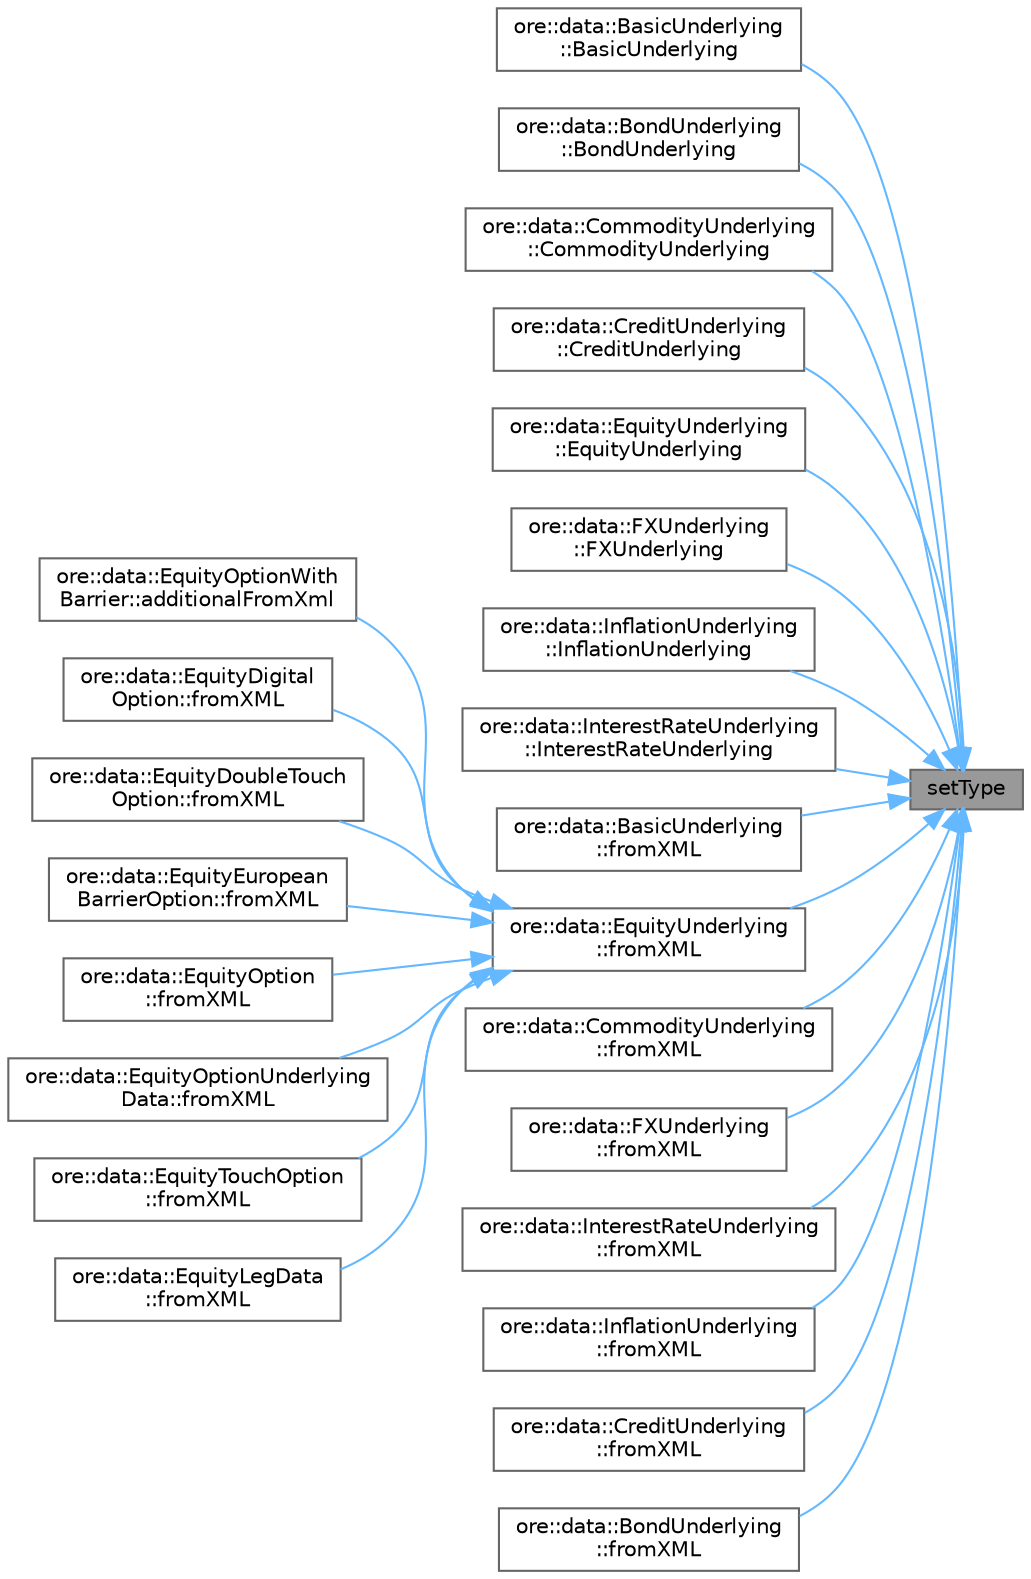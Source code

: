 digraph "setType"
{
 // INTERACTIVE_SVG=YES
 // LATEX_PDF_SIZE
  bgcolor="transparent";
  edge [fontname=Helvetica,fontsize=10,labelfontname=Helvetica,labelfontsize=10];
  node [fontname=Helvetica,fontsize=10,shape=box,height=0.2,width=0.4];
  rankdir="RL";
  Node1 [label="setType",height=0.2,width=0.4,color="gray40", fillcolor="grey60", style="filled", fontcolor="black",tooltip=" "];
  Node1 -> Node2 [dir="back",color="steelblue1",style="solid"];
  Node2 [label="ore::data::BasicUnderlying\l::BasicUnderlying",height=0.2,width=0.4,color="grey40", fillcolor="white", style="filled",URL="$classore_1_1data_1_1_basic_underlying.html#afe2a656ffad788d3824ad24553355c27",tooltip="Default Constructor."];
  Node1 -> Node3 [dir="back",color="steelblue1",style="solid"];
  Node3 [label="ore::data::BondUnderlying\l::BondUnderlying",height=0.2,width=0.4,color="grey40", fillcolor="white", style="filled",URL="$classore_1_1data_1_1_bond_underlying.html#ab9c2e7a8763e76b2719729d4cbec296d",tooltip="Default constructor."];
  Node1 -> Node4 [dir="back",color="steelblue1",style="solid"];
  Node4 [label="ore::data::CommodityUnderlying\l::CommodityUnderlying",height=0.2,width=0.4,color="grey40", fillcolor="white", style="filled",URL="$classore_1_1data_1_1_commodity_underlying.html#a35a0f34e65409d2b0ed0281a4248e679",tooltip="Default Constructor."];
  Node1 -> Node5 [dir="back",color="steelblue1",style="solid"];
  Node5 [label="ore::data::CreditUnderlying\l::CreditUnderlying",height=0.2,width=0.4,color="grey40", fillcolor="white", style="filled",URL="$classore_1_1data_1_1_credit_underlying.html#abea3ad3c18d0d820fcbcfc5f09d78980",tooltip="Default Constructor."];
  Node1 -> Node6 [dir="back",color="steelblue1",style="solid"];
  Node6 [label="ore::data::EquityUnderlying\l::EquityUnderlying",height=0.2,width=0.4,color="grey40", fillcolor="white", style="filled",URL="$classore_1_1data_1_1_equity_underlying.html#a91a1a243738f6fefe28e1272b301203c",tooltip="Default constructor."];
  Node1 -> Node7 [dir="back",color="steelblue1",style="solid"];
  Node7 [label="ore::data::FXUnderlying\l::FXUnderlying",height=0.2,width=0.4,color="grey40", fillcolor="white", style="filled",URL="$classore_1_1data_1_1_f_x_underlying.html#ab8da3f223cdbe9c21c5d0e1167d923c4",tooltip="Default Constructor."];
  Node1 -> Node8 [dir="back",color="steelblue1",style="solid"];
  Node8 [label="ore::data::InflationUnderlying\l::InflationUnderlying",height=0.2,width=0.4,color="grey40", fillcolor="white", style="filled",URL="$classore_1_1data_1_1_inflation_underlying.html#aa529d54714fe360982447470c72c733f",tooltip="Default Constructor."];
  Node1 -> Node9 [dir="back",color="steelblue1",style="solid"];
  Node9 [label="ore::data::InterestRateUnderlying\l::InterestRateUnderlying",height=0.2,width=0.4,color="grey40", fillcolor="white", style="filled",URL="$classore_1_1data_1_1_interest_rate_underlying.html#a4761fab2538736885b9eadea585a0245",tooltip="Default Constructor."];
  Node1 -> Node10 [dir="back",color="steelblue1",style="solid"];
  Node10 [label="ore::data::BasicUnderlying\l::fromXML",height=0.2,width=0.4,color="grey40", fillcolor="white", style="filled",URL="$classore_1_1data_1_1_basic_underlying.html#a7741ae0fc924943de5bfe02928262eb7",tooltip=" "];
  Node1 -> Node11 [dir="back",color="steelblue1",style="solid"];
  Node11 [label="ore::data::EquityUnderlying\l::fromXML",height=0.2,width=0.4,color="grey40", fillcolor="white", style="filled",URL="$classore_1_1data_1_1_equity_underlying.html#a7741ae0fc924943de5bfe02928262eb7",tooltip=" "];
  Node11 -> Node12 [dir="back",color="steelblue1",style="solid"];
  Node12 [label="ore::data::EquityOptionWith\lBarrier::additionalFromXml",height=0.2,width=0.4,color="grey40", fillcolor="white", style="filled",URL="$classore_1_1data_1_1_equity_option_with_barrier.html#a32a53e87b35de4acfc761bbc6e559b93",tooltip=" "];
  Node11 -> Node13 [dir="back",color="steelblue1",style="solid"];
  Node13 [label="ore::data::EquityDigital\lOption::fromXML",height=0.2,width=0.4,color="grey40", fillcolor="white", style="filled",URL="$classore_1_1data_1_1_equity_digital_option.html#a7741ae0fc924943de5bfe02928262eb7",tooltip=" "];
  Node11 -> Node14 [dir="back",color="steelblue1",style="solid"];
  Node14 [label="ore::data::EquityDoubleTouch\lOption::fromXML",height=0.2,width=0.4,color="grey40", fillcolor="white", style="filled",URL="$classore_1_1data_1_1_equity_double_touch_option.html#a7741ae0fc924943de5bfe02928262eb7",tooltip=" "];
  Node11 -> Node15 [dir="back",color="steelblue1",style="solid"];
  Node15 [label="ore::data::EquityEuropean\lBarrierOption::fromXML",height=0.2,width=0.4,color="grey40", fillcolor="white", style="filled",URL="$classore_1_1data_1_1_equity_european_barrier_option.html#a7741ae0fc924943de5bfe02928262eb7",tooltip=" "];
  Node11 -> Node16 [dir="back",color="steelblue1",style="solid"];
  Node16 [label="ore::data::EquityOption\l::fromXML",height=0.2,width=0.4,color="grey40", fillcolor="white", style="filled",URL="$classore_1_1data_1_1_equity_option.html#a7741ae0fc924943de5bfe02928262eb7",tooltip=" "];
  Node11 -> Node17 [dir="back",color="steelblue1",style="solid"];
  Node17 [label="ore::data::EquityOptionUnderlying\lData::fromXML",height=0.2,width=0.4,color="grey40", fillcolor="white", style="filled",URL="$classore_1_1data_1_1_equity_option_underlying_data.html#a7741ae0fc924943de5bfe02928262eb7",tooltip=" "];
  Node11 -> Node18 [dir="back",color="steelblue1",style="solid"];
  Node18 [label="ore::data::EquityTouchOption\l::fromXML",height=0.2,width=0.4,color="grey40", fillcolor="white", style="filled",URL="$classore_1_1data_1_1_equity_touch_option.html#a7741ae0fc924943de5bfe02928262eb7",tooltip=" "];
  Node11 -> Node19 [dir="back",color="steelblue1",style="solid"];
  Node19 [label="ore::data::EquityLegData\l::fromXML",height=0.2,width=0.4,color="grey40", fillcolor="white", style="filled",URL="$classore_1_1data_1_1_equity_leg_data.html#a7741ae0fc924943de5bfe02928262eb7",tooltip=" "];
  Node1 -> Node20 [dir="back",color="steelblue1",style="solid"];
  Node20 [label="ore::data::CommodityUnderlying\l::fromXML",height=0.2,width=0.4,color="grey40", fillcolor="white", style="filled",URL="$classore_1_1data_1_1_commodity_underlying.html#a7741ae0fc924943de5bfe02928262eb7",tooltip=" "];
  Node1 -> Node21 [dir="back",color="steelblue1",style="solid"];
  Node21 [label="ore::data::FXUnderlying\l::fromXML",height=0.2,width=0.4,color="grey40", fillcolor="white", style="filled",URL="$classore_1_1data_1_1_f_x_underlying.html#a7741ae0fc924943de5bfe02928262eb7",tooltip=" "];
  Node1 -> Node22 [dir="back",color="steelblue1",style="solid"];
  Node22 [label="ore::data::InterestRateUnderlying\l::fromXML",height=0.2,width=0.4,color="grey40", fillcolor="white", style="filled",URL="$classore_1_1data_1_1_interest_rate_underlying.html#a7741ae0fc924943de5bfe02928262eb7",tooltip=" "];
  Node1 -> Node23 [dir="back",color="steelblue1",style="solid"];
  Node23 [label="ore::data::InflationUnderlying\l::fromXML",height=0.2,width=0.4,color="grey40", fillcolor="white", style="filled",URL="$classore_1_1data_1_1_inflation_underlying.html#a7741ae0fc924943de5bfe02928262eb7",tooltip=" "];
  Node1 -> Node24 [dir="back",color="steelblue1",style="solid"];
  Node24 [label="ore::data::CreditUnderlying\l::fromXML",height=0.2,width=0.4,color="grey40", fillcolor="white", style="filled",URL="$classore_1_1data_1_1_credit_underlying.html#a7741ae0fc924943de5bfe02928262eb7",tooltip=" "];
  Node1 -> Node25 [dir="back",color="steelblue1",style="solid"];
  Node25 [label="ore::data::BondUnderlying\l::fromXML",height=0.2,width=0.4,color="grey40", fillcolor="white", style="filled",URL="$classore_1_1data_1_1_bond_underlying.html#a7741ae0fc924943de5bfe02928262eb7",tooltip=" "];
}

